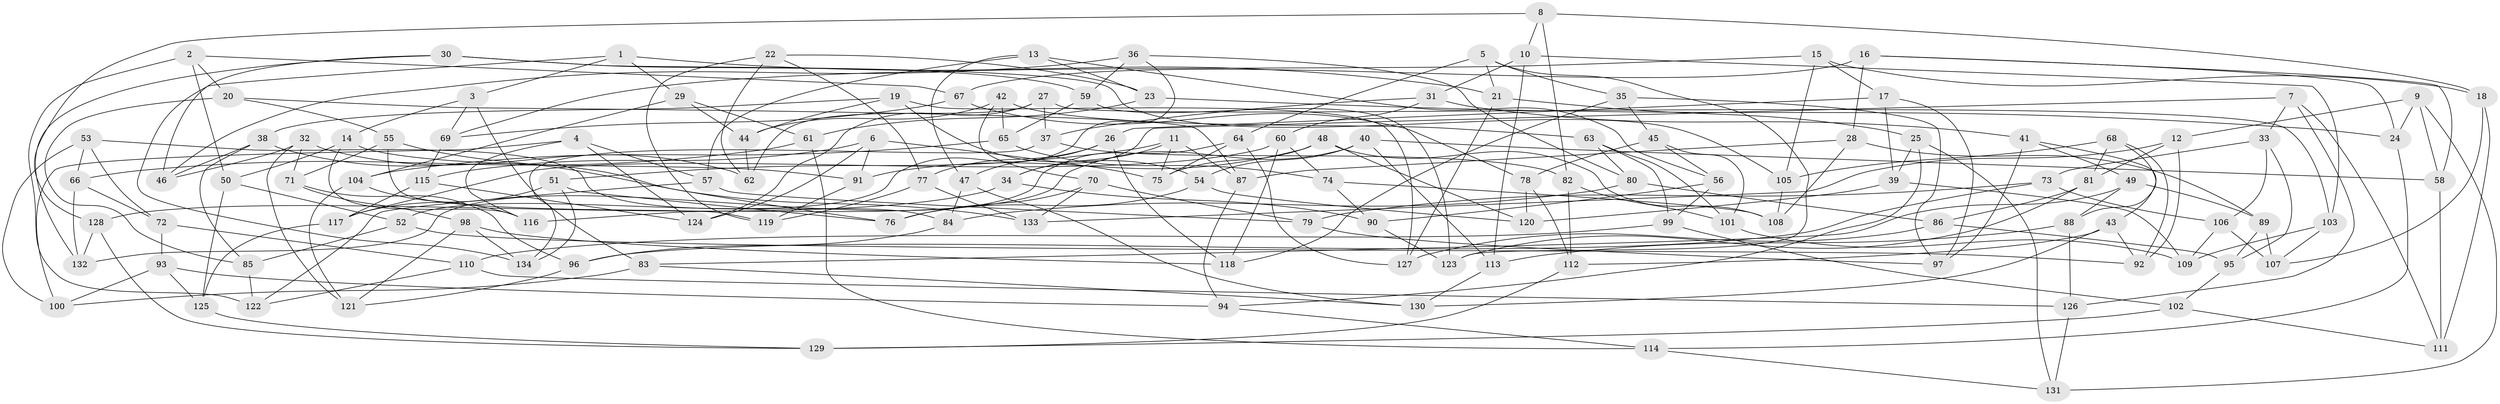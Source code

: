 // Generated by graph-tools (version 1.1) at 2025/50/03/09/25 03:50:53]
// undirected, 134 vertices, 268 edges
graph export_dot {
graph [start="1"]
  node [color=gray90,style=filled];
  1;
  2;
  3;
  4;
  5;
  6;
  7;
  8;
  9;
  10;
  11;
  12;
  13;
  14;
  15;
  16;
  17;
  18;
  19;
  20;
  21;
  22;
  23;
  24;
  25;
  26;
  27;
  28;
  29;
  30;
  31;
  32;
  33;
  34;
  35;
  36;
  37;
  38;
  39;
  40;
  41;
  42;
  43;
  44;
  45;
  46;
  47;
  48;
  49;
  50;
  51;
  52;
  53;
  54;
  55;
  56;
  57;
  58;
  59;
  60;
  61;
  62;
  63;
  64;
  65;
  66;
  67;
  68;
  69;
  70;
  71;
  72;
  73;
  74;
  75;
  76;
  77;
  78;
  79;
  80;
  81;
  82;
  83;
  84;
  85;
  86;
  87;
  88;
  89;
  90;
  91;
  92;
  93;
  94;
  95;
  96;
  97;
  98;
  99;
  100;
  101;
  102;
  103;
  104;
  105;
  106;
  107;
  108;
  109;
  110;
  111;
  112;
  113;
  114;
  115;
  116;
  117;
  118;
  119;
  120;
  121;
  122;
  123;
  124;
  125;
  126;
  127;
  128;
  129;
  130;
  131;
  132;
  133;
  134;
  1 -- 21;
  1 -- 134;
  1 -- 29;
  1 -- 3;
  2 -- 122;
  2 -- 20;
  2 -- 50;
  2 -- 67;
  3 -- 69;
  3 -- 83;
  3 -- 14;
  4 -- 100;
  4 -- 57;
  4 -- 124;
  4 -- 116;
  5 -- 123;
  5 -- 21;
  5 -- 35;
  5 -- 64;
  6 -- 91;
  6 -- 75;
  6 -- 124;
  6 -- 115;
  7 -- 34;
  7 -- 111;
  7 -- 126;
  7 -- 33;
  8 -- 18;
  8 -- 82;
  8 -- 10;
  8 -- 128;
  9 -- 131;
  9 -- 24;
  9 -- 58;
  9 -- 12;
  10 -- 31;
  10 -- 113;
  10 -- 103;
  11 -- 87;
  11 -- 51;
  11 -- 34;
  11 -- 75;
  12 -- 92;
  12 -- 81;
  12 -- 133;
  13 -- 23;
  13 -- 57;
  13 -- 47;
  13 -- 56;
  14 -- 116;
  14 -- 50;
  14 -- 91;
  15 -- 17;
  15 -- 69;
  15 -- 105;
  15 -- 18;
  16 -- 67;
  16 -- 24;
  16 -- 58;
  16 -- 28;
  17 -- 26;
  17 -- 97;
  17 -- 39;
  18 -- 111;
  18 -- 107;
  19 -- 44;
  19 -- 38;
  19 -- 127;
  19 -- 54;
  20 -- 87;
  20 -- 85;
  20 -- 55;
  21 -- 127;
  21 -- 25;
  22 -- 77;
  22 -- 23;
  22 -- 119;
  22 -- 62;
  23 -- 24;
  23 -- 61;
  24 -- 114;
  25 -- 39;
  25 -- 131;
  25 -- 94;
  26 -- 47;
  26 -- 77;
  26 -- 118;
  27 -- 103;
  27 -- 37;
  27 -- 124;
  27 -- 62;
  28 -- 89;
  28 -- 87;
  28 -- 108;
  29 -- 61;
  29 -- 104;
  29 -- 44;
  30 -- 46;
  30 -- 59;
  30 -- 105;
  30 -- 132;
  31 -- 41;
  31 -- 60;
  31 -- 37;
  32 -- 121;
  32 -- 71;
  32 -- 46;
  32 -- 62;
  33 -- 95;
  33 -- 73;
  33 -- 106;
  34 -- 90;
  34 -- 128;
  35 -- 45;
  35 -- 118;
  35 -- 97;
  36 -- 59;
  36 -- 52;
  36 -- 46;
  36 -- 80;
  37 -- 82;
  37 -- 134;
  38 -- 133;
  38 -- 85;
  38 -- 46;
  39 -- 120;
  39 -- 109;
  40 -- 54;
  40 -- 116;
  40 -- 113;
  40 -- 58;
  41 -- 97;
  41 -- 49;
  41 -- 43;
  42 -- 44;
  42 -- 65;
  42 -- 70;
  42 -- 63;
  43 -- 112;
  43 -- 92;
  43 -- 130;
  44 -- 62;
  45 -- 101;
  45 -- 56;
  45 -- 78;
  47 -- 84;
  47 -- 130;
  48 -- 75;
  48 -- 120;
  48 -- 108;
  48 -- 91;
  49 -- 88;
  49 -- 89;
  49 -- 83;
  50 -- 52;
  50 -- 125;
  51 -- 134;
  51 -- 117;
  51 -- 76;
  52 -- 85;
  52 -- 92;
  53 -- 72;
  53 -- 66;
  53 -- 100;
  53 -- 84;
  54 -- 120;
  54 -- 76;
  55 -- 119;
  55 -- 71;
  55 -- 76;
  56 -- 99;
  56 -- 90;
  57 -- 122;
  57 -- 79;
  58 -- 111;
  59 -- 123;
  59 -- 65;
  60 -- 117;
  60 -- 118;
  60 -- 74;
  61 -- 114;
  61 -- 66;
  63 -- 101;
  63 -- 99;
  63 -- 80;
  64 -- 132;
  64 -- 127;
  64 -- 75;
  65 -- 74;
  65 -- 104;
  66 -- 72;
  66 -- 132;
  67 -- 78;
  67 -- 69;
  68 -- 105;
  68 -- 92;
  68 -- 81;
  68 -- 88;
  69 -- 115;
  70 -- 133;
  70 -- 79;
  70 -- 76;
  71 -- 96;
  71 -- 98;
  72 -- 110;
  72 -- 93;
  73 -- 79;
  73 -- 106;
  73 -- 96;
  74 -- 90;
  74 -- 108;
  77 -- 133;
  77 -- 119;
  78 -- 120;
  78 -- 112;
  79 -- 97;
  80 -- 86;
  80 -- 84;
  81 -- 123;
  81 -- 86;
  82 -- 112;
  82 -- 101;
  83 -- 130;
  83 -- 100;
  84 -- 96;
  85 -- 122;
  86 -- 127;
  86 -- 95;
  87 -- 94;
  88 -- 126;
  88 -- 113;
  89 -- 95;
  89 -- 107;
  90 -- 123;
  91 -- 119;
  93 -- 94;
  93 -- 100;
  93 -- 125;
  94 -- 114;
  95 -- 102;
  96 -- 121;
  98 -- 121;
  98 -- 118;
  98 -- 134;
  99 -- 110;
  99 -- 102;
  101 -- 109;
  102 -- 111;
  102 -- 129;
  103 -- 107;
  103 -- 109;
  104 -- 121;
  104 -- 116;
  105 -- 108;
  106 -- 107;
  106 -- 109;
  110 -- 126;
  110 -- 122;
  112 -- 129;
  113 -- 130;
  114 -- 131;
  115 -- 117;
  115 -- 124;
  117 -- 125;
  125 -- 129;
  126 -- 131;
  128 -- 129;
  128 -- 132;
}
